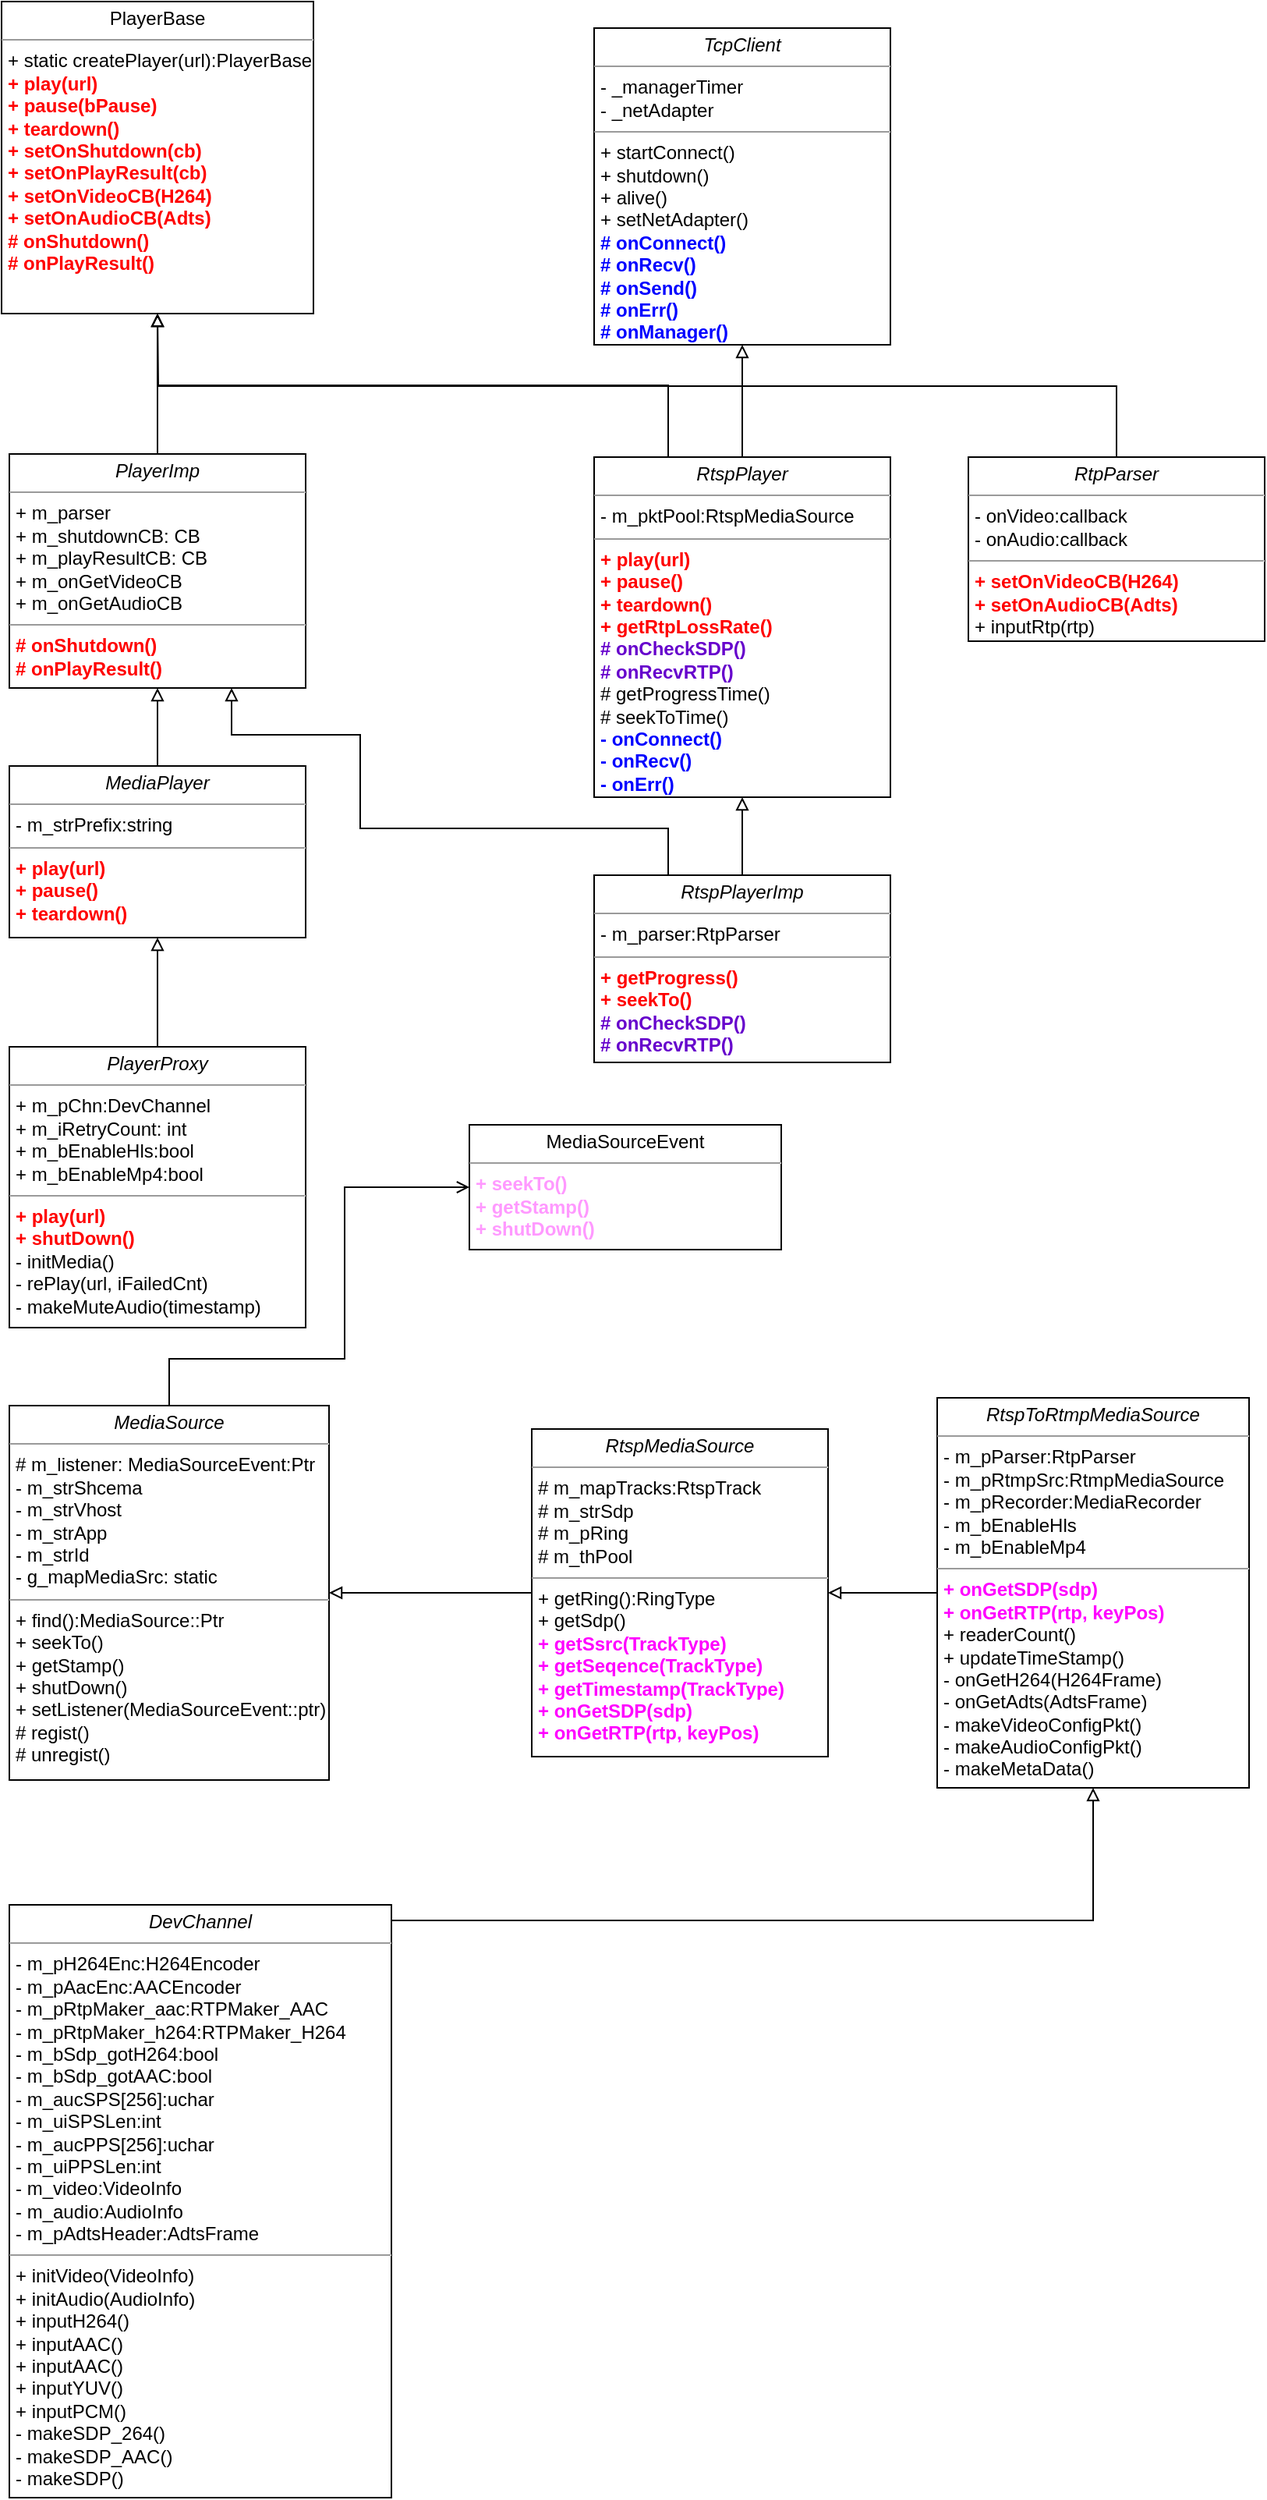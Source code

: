<mxfile version="20.8.20" type="github">
  <diagram id="C5RBs43oDa-KdzZeNtuy" name="Page-1">
    <mxGraphModel dx="1010" dy="615" grid="1" gridSize="10" guides="1" tooltips="1" connect="1" arrows="1" fold="1" page="1" pageScale="1" pageWidth="827" pageHeight="1169" math="0" shadow="0">
      <root>
        <mxCell id="WIyWlLk6GJQsqaUBKTNV-0" />
        <mxCell id="WIyWlLk6GJQsqaUBKTNV-1" parent="WIyWlLk6GJQsqaUBKTNV-0" />
        <mxCell id="rqAOylJ9n7tB9nrNtwRG-46" value="&lt;p style=&quot;margin:0px;margin-top:4px;text-align:center;&quot;&gt;PlayerBase&lt;/p&gt;&lt;hr size=&quot;1&quot;&gt;&lt;p style=&quot;margin:0px;margin-left:4px;&quot;&gt;+ static createPlayer(url):PlayerBase&lt;/p&gt;&lt;p style=&quot;margin:0px;margin-left:4px;&quot;&gt;&lt;font style=&quot;&quot; color=&quot;#ff0000&quot;&gt;&lt;b&gt;+ play(url)&lt;br&gt;+ pause(bPause)&lt;/b&gt;&lt;/font&gt;&lt;/p&gt;&lt;p style=&quot;margin:0px;margin-left:4px;&quot;&gt;&lt;font style=&quot;&quot; color=&quot;#ff0000&quot;&gt;&lt;b&gt;+ teardown()&lt;/b&gt;&lt;/font&gt;&lt;/p&gt;&lt;p style=&quot;margin:0px;margin-left:4px;&quot;&gt;&lt;b&gt;&lt;font color=&quot;#ff0000&quot;&gt;+ setOnShutdown(cb)&lt;/font&gt;&lt;/b&gt;&lt;/p&gt;&lt;p style=&quot;margin:0px;margin-left:4px;&quot;&gt;&lt;b&gt;&lt;font color=&quot;#ff0000&quot;&gt;+ setOnPlayResult(cb)&lt;/font&gt;&lt;/b&gt;&lt;/p&gt;&lt;p style=&quot;margin:0px;margin-left:4px;&quot;&gt;&lt;b&gt;&lt;font color=&quot;#ff0000&quot;&gt;+ setOnVideoCB(H264)&lt;/font&gt;&lt;/b&gt;&lt;/p&gt;&lt;p style=&quot;margin:0px;margin-left:4px;&quot;&gt;&lt;b&gt;&lt;font color=&quot;#ff0000&quot;&gt;+ setOnAudioCB(Adts)&lt;/font&gt;&lt;/b&gt;&lt;/p&gt;&lt;p style=&quot;margin:0px;margin-left:4px;&quot;&gt;&lt;b&gt;&lt;font color=&quot;#ff0000&quot;&gt;# onShutdown()&lt;/font&gt;&lt;/b&gt;&lt;/p&gt;&lt;p style=&quot;margin:0px;margin-left:4px;&quot;&gt;&lt;b&gt;&lt;font color=&quot;#ff0000&quot;&gt;# onPlayResult()&lt;/font&gt;&lt;/b&gt;&lt;/p&gt;&lt;p style=&quot;margin:0px;margin-left:4px;&quot;&gt;&lt;br&gt;&lt;/p&gt;" style="verticalAlign=top;align=left;overflow=fill;fontSize=12;fontFamily=Helvetica;html=1;rounded=0;shadow=0;comic=0;labelBackgroundColor=none;strokeWidth=1" vertex="1" parent="WIyWlLk6GJQsqaUBKTNV-1">
          <mxGeometry x="60" y="70" width="200" height="200" as="geometry" />
        </mxCell>
        <mxCell id="rqAOylJ9n7tB9nrNtwRG-60" style="edgeStyle=orthogonalEdgeStyle;rounded=0;orthogonalLoop=1;jettySize=auto;html=1;exitX=0.5;exitY=0;exitDx=0;exitDy=0;endArrow=block;endFill=0;" edge="1" parent="WIyWlLk6GJQsqaUBKTNV-1" source="rqAOylJ9n7tB9nrNtwRG-58" target="rqAOylJ9n7tB9nrNtwRG-46">
          <mxGeometry relative="1" as="geometry" />
        </mxCell>
        <mxCell id="rqAOylJ9n7tB9nrNtwRG-58" value="&lt;p style=&quot;margin:0px;margin-top:4px;text-align:center;&quot;&gt;&lt;i&gt;PlayerImp&lt;/i&gt;&lt;/p&gt;&lt;hr size=&quot;1&quot;&gt;&lt;p style=&quot;margin:0px;margin-left:4px;&quot;&gt;+ m_parser&lt;/p&gt;&lt;p style=&quot;margin:0px;margin-left:4px;&quot;&gt;+ m_shutdownCB: CB&lt;br&gt;+ m_playResultCB: CB&lt;/p&gt;&lt;p style=&quot;margin:0px;margin-left:4px;&quot;&gt;+ m_onGetVideoCB&lt;/p&gt;&lt;p style=&quot;margin:0px;margin-left:4px;&quot;&gt;+ m_onGetAudioCB&lt;/p&gt;&lt;hr size=&quot;1&quot;&gt;&lt;p style=&quot;border-color: var(--border-color); margin: 0px 0px 0px 4px;&quot;&gt;&lt;b&gt;&lt;font color=&quot;#ff0000&quot;&gt;# onShutdown()&lt;/font&gt;&lt;/b&gt;&lt;/p&gt;&lt;p style=&quot;border-color: var(--border-color); margin: 0px 0px 0px 4px;&quot;&gt;&lt;b&gt;&lt;font color=&quot;#ff0000&quot;&gt;# onPlayResult()&lt;/font&gt;&lt;/b&gt;&lt;/p&gt;" style="verticalAlign=top;align=left;overflow=fill;fontSize=12;fontFamily=Helvetica;html=1;rounded=0;shadow=0;comic=0;labelBackgroundColor=none;strokeWidth=1" vertex="1" parent="WIyWlLk6GJQsqaUBKTNV-1">
          <mxGeometry x="65" y="360" width="190" height="150" as="geometry" />
        </mxCell>
        <mxCell id="rqAOylJ9n7tB9nrNtwRG-63" value="" style="edgeStyle=orthogonalEdgeStyle;rounded=0;orthogonalLoop=1;jettySize=auto;html=1;endArrow=block;endFill=0;" edge="1" parent="WIyWlLk6GJQsqaUBKTNV-1" source="rqAOylJ9n7tB9nrNtwRG-61" target="rqAOylJ9n7tB9nrNtwRG-58">
          <mxGeometry relative="1" as="geometry" />
        </mxCell>
        <mxCell id="rqAOylJ9n7tB9nrNtwRG-61" value="&lt;p style=&quot;margin:0px;margin-top:4px;text-align:center;&quot;&gt;&lt;i&gt;MediaPlayer&lt;/i&gt;&lt;/p&gt;&lt;hr size=&quot;1&quot;&gt;&lt;p style=&quot;margin:0px;margin-left:4px;&quot;&gt;- m_strPrefix:string&lt;/p&gt;&lt;hr size=&quot;1&quot;&gt;&lt;p style=&quot;border-color: var(--border-color); margin: 0px 0px 0px 4px;&quot;&gt;&lt;b&gt;&lt;font color=&quot;#ff0000&quot;&gt;+ play(url)&lt;/font&gt;&lt;/b&gt;&lt;/p&gt;&lt;p style=&quot;border-color: var(--border-color); margin: 0px 0px 0px 4px;&quot;&gt;&lt;b&gt;&lt;font color=&quot;#ff0000&quot;&gt;+ pause()&lt;/font&gt;&lt;/b&gt;&lt;/p&gt;&lt;p style=&quot;border-color: var(--border-color); margin: 0px 0px 0px 4px;&quot;&gt;&lt;b&gt;&lt;font color=&quot;#ff0000&quot;&gt;+ teardown()&lt;/font&gt;&lt;/b&gt;&lt;/p&gt;" style="verticalAlign=top;align=left;overflow=fill;fontSize=12;fontFamily=Helvetica;html=1;rounded=0;shadow=0;comic=0;labelBackgroundColor=none;strokeWidth=1" vertex="1" parent="WIyWlLk6GJQsqaUBKTNV-1">
          <mxGeometry x="65" y="560" width="190" height="110" as="geometry" />
        </mxCell>
        <mxCell id="rqAOylJ9n7tB9nrNtwRG-65" value="" style="edgeStyle=orthogonalEdgeStyle;rounded=0;orthogonalLoop=1;jettySize=auto;html=1;endArrow=block;endFill=0;" edge="1" parent="WIyWlLk6GJQsqaUBKTNV-1" source="rqAOylJ9n7tB9nrNtwRG-64" target="rqAOylJ9n7tB9nrNtwRG-61">
          <mxGeometry relative="1" as="geometry" />
        </mxCell>
        <mxCell id="rqAOylJ9n7tB9nrNtwRG-64" value="&lt;p style=&quot;margin:0px;margin-top:4px;text-align:center;&quot;&gt;&lt;i&gt;PlayerProxy&lt;/i&gt;&lt;/p&gt;&lt;hr size=&quot;1&quot;&gt;&lt;p style=&quot;margin:0px;margin-left:4px;&quot;&gt;+ m_pChn:DevChannel&lt;/p&gt;&lt;p style=&quot;margin:0px;margin-left:4px;&quot;&gt;+ m_iRetryCount: int&lt;br&gt;+ m_bEnableHls:bool&lt;/p&gt;&lt;p style=&quot;margin:0px;margin-left:4px;&quot;&gt;+ m_bEnableMp4:bool&lt;/p&gt;&lt;hr size=&quot;1&quot;&gt;&lt;p style=&quot;border-color: var(--border-color); margin: 0px 0px 0px 4px;&quot;&gt;&lt;b&gt;&lt;font color=&quot;#ff0000&quot;&gt;+ play(url)&lt;/font&gt;&lt;/b&gt;&lt;/p&gt;&lt;p style=&quot;border-color: var(--border-color); margin: 0px 0px 0px 4px;&quot;&gt;&lt;b&gt;&lt;font color=&quot;#ff0000&quot;&gt;+ shutDown()&lt;/font&gt;&lt;/b&gt;&lt;/p&gt;&lt;p style=&quot;border-color: var(--border-color); margin: 0px 0px 0px 4px;&quot;&gt;- initMedia()&lt;/p&gt;&lt;p style=&quot;border-color: var(--border-color); margin: 0px 0px 0px 4px;&quot;&gt;- rePlay(url, iFailedCnt)&lt;/p&gt;&lt;p style=&quot;border-color: var(--border-color); margin: 0px 0px 0px 4px;&quot;&gt;- makeMuteAudio(timestamp)&lt;/p&gt;" style="verticalAlign=top;align=left;overflow=fill;fontSize=12;fontFamily=Helvetica;html=1;rounded=0;shadow=0;comic=0;labelBackgroundColor=none;strokeWidth=1" vertex="1" parent="WIyWlLk6GJQsqaUBKTNV-1">
          <mxGeometry x="65" y="740" width="190" height="180" as="geometry" />
        </mxCell>
        <mxCell id="rqAOylJ9n7tB9nrNtwRG-66" value="&lt;p style=&quot;margin:0px;margin-top:4px;text-align:center;&quot;&gt;&lt;i&gt;TcpClient&lt;/i&gt;&lt;/p&gt;&lt;hr size=&quot;1&quot;&gt;&lt;p style=&quot;margin:0px;margin-left:4px;&quot;&gt;- _managerTimer&lt;/p&gt;&lt;p style=&quot;margin:0px;margin-left:4px;&quot;&gt;- _netAdapter&lt;br&gt;&lt;/p&gt;&lt;hr size=&quot;1&quot;&gt;&lt;p style=&quot;border-color: var(--border-color); margin: 0px 0px 0px 4px;&quot;&gt;+ startConnect()&lt;/p&gt;&lt;p style=&quot;border-color: var(--border-color); margin: 0px 0px 0px 4px;&quot;&gt;+ shutdown()&lt;/p&gt;&lt;p style=&quot;border-color: var(--border-color); margin: 0px 0px 0px 4px;&quot;&gt;+ alive()&lt;/p&gt;&lt;p style=&quot;border-color: var(--border-color); margin: 0px 0px 0px 4px;&quot;&gt;+ setNetAdapter()&lt;/p&gt;&lt;p style=&quot;border-color: var(--border-color); margin: 0px 0px 0px 4px;&quot;&gt;&lt;b style=&quot;background-color: initial;&quot;&gt;&lt;font color=&quot;#0000ff&quot;&gt;# onConnect()&lt;/font&gt;&lt;/b&gt;&lt;br&gt;&lt;/p&gt;&lt;p style=&quot;border-color: var(--border-color); margin: 0px 0px 0px 4px;&quot;&gt;&lt;b&gt;&lt;font color=&quot;#0000ff&quot;&gt;# onRecv()&lt;/font&gt;&lt;/b&gt;&lt;/p&gt;&lt;p style=&quot;border-color: var(--border-color); margin: 0px 0px 0px 4px;&quot;&gt;&lt;b&gt;&lt;font color=&quot;#0000ff&quot;&gt;# onSend()&lt;/font&gt;&lt;/b&gt;&lt;/p&gt;&lt;p style=&quot;border-color: var(--border-color); margin: 0px 0px 0px 4px;&quot;&gt;&lt;b&gt;&lt;font color=&quot;#0000ff&quot;&gt;# onErr()&lt;/font&gt;&lt;/b&gt;&lt;/p&gt;&lt;p style=&quot;border-color: var(--border-color); margin: 0px 0px 0px 4px;&quot;&gt;&lt;b&gt;&lt;font color=&quot;#0000ff&quot;&gt;# onManager()&lt;/font&gt;&lt;/b&gt;&lt;/p&gt;" style="verticalAlign=top;align=left;overflow=fill;fontSize=12;fontFamily=Helvetica;html=1;rounded=0;shadow=0;comic=0;labelBackgroundColor=none;strokeWidth=1" vertex="1" parent="WIyWlLk6GJQsqaUBKTNV-1">
          <mxGeometry x="440" y="87" width="190" height="203" as="geometry" />
        </mxCell>
        <mxCell id="rqAOylJ9n7tB9nrNtwRG-69" value="" style="edgeStyle=orthogonalEdgeStyle;rounded=0;orthogonalLoop=1;jettySize=auto;html=1;endArrow=block;endFill=0;" edge="1" parent="WIyWlLk6GJQsqaUBKTNV-1" source="rqAOylJ9n7tB9nrNtwRG-68" target="rqAOylJ9n7tB9nrNtwRG-66">
          <mxGeometry relative="1" as="geometry" />
        </mxCell>
        <mxCell id="rqAOylJ9n7tB9nrNtwRG-70" style="edgeStyle=orthogonalEdgeStyle;rounded=0;orthogonalLoop=1;jettySize=auto;html=1;exitX=0.25;exitY=0;exitDx=0;exitDy=0;endArrow=block;endFill=0;entryX=0.5;entryY=1;entryDx=0;entryDy=0;" edge="1" parent="WIyWlLk6GJQsqaUBKTNV-1" source="rqAOylJ9n7tB9nrNtwRG-68" target="rqAOylJ9n7tB9nrNtwRG-46">
          <mxGeometry relative="1" as="geometry">
            <mxPoint x="160" y="310" as="targetPoint" />
          </mxGeometry>
        </mxCell>
        <mxCell id="rqAOylJ9n7tB9nrNtwRG-68" value="&lt;p style=&quot;margin:0px;margin-top:4px;text-align:center;&quot;&gt;&lt;i&gt;RtspPlayer&lt;/i&gt;&lt;/p&gt;&lt;hr size=&quot;1&quot;&gt;&lt;p style=&quot;margin:0px;margin-left:4px;&quot;&gt;- m_pktPool:RtspMediaSource&lt;/p&gt;&lt;hr size=&quot;1&quot;&gt;&lt;p style=&quot;border-color: var(--border-color); margin: 0px 0px 0px 4px;&quot;&gt;&lt;b style=&quot;border-color: var(--border-color);&quot;&gt;&lt;font style=&quot;border-color: var(--border-color);&quot; color=&quot;#ff0000&quot;&gt;+ play(url)&lt;/font&gt;&lt;/b&gt;&lt;/p&gt;&lt;p style=&quot;border-color: var(--border-color); margin: 0px 0px 0px 4px;&quot;&gt;&lt;b style=&quot;border-color: var(--border-color);&quot;&gt;&lt;font style=&quot;border-color: var(--border-color);&quot; color=&quot;#ff0000&quot;&gt;+ pause()&lt;/font&gt;&lt;/b&gt;&lt;/p&gt;&lt;p style=&quot;border-color: var(--border-color); margin: 0px 0px 0px 4px;&quot;&gt;&lt;b style=&quot;border-color: var(--border-color);&quot;&gt;&lt;font style=&quot;border-color: var(--border-color);&quot; color=&quot;#ff0000&quot;&gt;+ teardown()&lt;/font&gt;&lt;/b&gt;&lt;/p&gt;&lt;p style=&quot;border-color: var(--border-color); margin: 0px 0px 0px 4px;&quot;&gt;&lt;b style=&quot;border-color: var(--border-color);&quot;&gt;&lt;font style=&quot;border-color: var(--border-color);&quot; color=&quot;#ff0000&quot;&gt;+ getRtpLossRate()&lt;/font&gt;&lt;/b&gt;&lt;/p&gt;&lt;p style=&quot;border-color: var(--border-color); margin: 0px 0px 0px 4px;&quot;&gt;&lt;font color=&quot;#6600cc&quot;&gt;&lt;b&gt;# onCheckSDP()&lt;/b&gt;&lt;/font&gt;&lt;/p&gt;&lt;p style=&quot;border-color: var(--border-color); margin: 0px 0px 0px 4px;&quot;&gt;&lt;font color=&quot;#6600cc&quot;&gt;&lt;b&gt;# onRecvRTP()&lt;/b&gt;&lt;/font&gt;&lt;/p&gt;&lt;p style=&quot;border-color: var(--border-color); margin: 0px 0px 0px 4px;&quot;&gt;# getProgressTime()&lt;/p&gt;&lt;p style=&quot;border-color: var(--border-color); margin: 0px 0px 0px 4px;&quot;&gt;# seekToTime()&lt;/p&gt;&lt;p style=&quot;border-color: var(--border-color); margin: 0px 0px 0px 4px;&quot;&gt;&lt;b style=&quot;border-color: var(--border-color); background-color: initial;&quot;&gt;&lt;font style=&quot;border-color: var(--border-color);&quot; color=&quot;#0000ff&quot;&gt;- onConnect()&lt;/font&gt;&lt;/b&gt;&lt;br style=&quot;border-color: var(--border-color);&quot;&gt;&lt;/p&gt;&lt;p style=&quot;border-color: var(--border-color); margin: 0px 0px 0px 4px;&quot;&gt;&lt;b style=&quot;border-color: var(--border-color);&quot;&gt;&lt;font style=&quot;border-color: var(--border-color);&quot; color=&quot;#0000ff&quot;&gt;- onRecv()&lt;/font&gt;&lt;/b&gt;&lt;/p&gt;&lt;p style=&quot;border-color: var(--border-color); margin: 0px 0px 0px 4px;&quot;&gt;&lt;b style=&quot;border-color: var(--border-color);&quot;&gt;&lt;font style=&quot;border-color: var(--border-color);&quot; color=&quot;#0000ff&quot;&gt;- onErr()&lt;/font&gt;&lt;/b&gt;&lt;/p&gt;" style="verticalAlign=top;align=left;overflow=fill;fontSize=12;fontFamily=Helvetica;html=1;rounded=0;shadow=0;comic=0;labelBackgroundColor=none;strokeWidth=1" vertex="1" parent="WIyWlLk6GJQsqaUBKTNV-1">
          <mxGeometry x="440" y="362" width="190" height="218" as="geometry" />
        </mxCell>
        <mxCell id="rqAOylJ9n7tB9nrNtwRG-73" style="edgeStyle=orthogonalEdgeStyle;rounded=0;orthogonalLoop=1;jettySize=auto;html=1;exitX=0.5;exitY=0;exitDx=0;exitDy=0;fontColor=#6600CC;endArrow=block;endFill=0;" edge="1" parent="WIyWlLk6GJQsqaUBKTNV-1" source="rqAOylJ9n7tB9nrNtwRG-71">
          <mxGeometry relative="1" as="geometry">
            <mxPoint x="160" y="270" as="targetPoint" />
          </mxGeometry>
        </mxCell>
        <mxCell id="rqAOylJ9n7tB9nrNtwRG-71" value="&lt;p style=&quot;margin:0px;margin-top:4px;text-align:center;&quot;&gt;&lt;i&gt;RtpParser&lt;/i&gt;&lt;/p&gt;&lt;hr size=&quot;1&quot;&gt;&lt;p style=&quot;margin:0px;margin-left:4px;&quot;&gt;- onVideo:callback&lt;/p&gt;&lt;p style=&quot;margin:0px;margin-left:4px;&quot;&gt;- onAudio:callback&lt;/p&gt;&lt;hr size=&quot;1&quot;&gt;&lt;p style=&quot;border-color: var(--border-color); margin: 0px 0px 0px 4px;&quot;&gt;&lt;b style=&quot;border-color: var(--border-color);&quot;&gt;&lt;font style=&quot;border-color: var(--border-color);&quot; color=&quot;#ff0000&quot;&gt;+ setOnVideoCB(H264)&lt;/font&gt;&lt;/b&gt;&lt;/p&gt;&lt;p style=&quot;border-color: var(--border-color); margin: 0px 0px 0px 4px;&quot;&gt;&lt;b style=&quot;border-color: var(--border-color);&quot;&gt;&lt;font style=&quot;border-color: var(--border-color);&quot; color=&quot;#ff0000&quot;&gt;+ setOnAudioCB(Adts)&lt;/font&gt;&lt;/b&gt;&lt;/p&gt;&lt;p style=&quot;border-color: var(--border-color); margin: 0px 0px 0px 4px;&quot;&gt;+ inputRtp(rtp)&lt;br&gt;&lt;/p&gt;" style="verticalAlign=top;align=left;overflow=fill;fontSize=12;fontFamily=Helvetica;html=1;rounded=0;shadow=0;comic=0;labelBackgroundColor=none;strokeWidth=1" vertex="1" parent="WIyWlLk6GJQsqaUBKTNV-1">
          <mxGeometry x="680" y="362" width="190" height="118" as="geometry" />
        </mxCell>
        <mxCell id="rqAOylJ9n7tB9nrNtwRG-75" value="" style="edgeStyle=orthogonalEdgeStyle;rounded=0;orthogonalLoop=1;jettySize=auto;html=1;fontColor=#6600CC;endArrow=block;endFill=0;" edge="1" parent="WIyWlLk6GJQsqaUBKTNV-1" source="rqAOylJ9n7tB9nrNtwRG-74" target="rqAOylJ9n7tB9nrNtwRG-68">
          <mxGeometry relative="1" as="geometry" />
        </mxCell>
        <mxCell id="rqAOylJ9n7tB9nrNtwRG-76" style="edgeStyle=orthogonalEdgeStyle;rounded=0;orthogonalLoop=1;jettySize=auto;html=1;exitX=0.25;exitY=0;exitDx=0;exitDy=0;fontColor=#6600CC;endArrow=block;endFill=0;entryX=0.75;entryY=1;entryDx=0;entryDy=0;" edge="1" parent="WIyWlLk6GJQsqaUBKTNV-1" source="rqAOylJ9n7tB9nrNtwRG-74" target="rqAOylJ9n7tB9nrNtwRG-58">
          <mxGeometry relative="1" as="geometry">
            <mxPoint x="160" y="520" as="targetPoint" />
            <Array as="points">
              <mxPoint x="488" y="600" />
              <mxPoint x="290" y="600" />
              <mxPoint x="290" y="540" />
              <mxPoint x="208" y="540" />
            </Array>
          </mxGeometry>
        </mxCell>
        <mxCell id="rqAOylJ9n7tB9nrNtwRG-74" value="&lt;p style=&quot;margin:0px;margin-top:4px;text-align:center;&quot;&gt;&lt;i&gt;RtspPlayerImp&lt;/i&gt;&lt;/p&gt;&lt;hr size=&quot;1&quot;&gt;&lt;p style=&quot;margin:0px;margin-left:4px;&quot;&gt;- m_parser:RtpParser&lt;/p&gt;&lt;hr size=&quot;1&quot;&gt;&lt;p style=&quot;border-color: var(--border-color); margin: 0px 0px 0px 4px;&quot;&gt;&lt;b style=&quot;border-color: var(--border-color);&quot;&gt;&lt;font style=&quot;border-color: var(--border-color);&quot; color=&quot;#ff0000&quot;&gt;+ getProgress()&lt;/font&gt;&lt;/b&gt;&lt;/p&gt;&lt;p style=&quot;border-color: var(--border-color); margin: 0px 0px 0px 4px;&quot;&gt;&lt;b style=&quot;border-color: var(--border-color);&quot;&gt;&lt;font style=&quot;border-color: var(--border-color);&quot; color=&quot;#ff0000&quot;&gt;+ seekTo()&lt;/font&gt;&lt;/b&gt;&lt;/p&gt;&lt;p style=&quot;border-color: var(--border-color); margin: 0px 0px 0px 4px;&quot;&gt;&lt;font color=&quot;#6600cc&quot;&gt;&lt;b&gt;# onCheckSDP()&lt;/b&gt;&lt;/font&gt;&lt;/p&gt;&lt;p style=&quot;border-color: var(--border-color); margin: 0px 0px 0px 4px;&quot;&gt;&lt;font color=&quot;#6600cc&quot;&gt;&lt;b&gt;# onRecvRTP()&lt;/b&gt;&lt;/font&gt;&lt;/p&gt;&lt;p style=&quot;border-color: var(--border-color); margin: 0px 0px 0px 4px;&quot;&gt;&lt;br&gt;&lt;/p&gt;" style="verticalAlign=top;align=left;overflow=fill;fontSize=12;fontFamily=Helvetica;html=1;rounded=0;shadow=0;comic=0;labelBackgroundColor=none;strokeWidth=1" vertex="1" parent="WIyWlLk6GJQsqaUBKTNV-1">
          <mxGeometry x="440" y="630" width="190" height="120" as="geometry" />
        </mxCell>
        <mxCell id="rqAOylJ9n7tB9nrNtwRG-79" style="edgeStyle=orthogonalEdgeStyle;rounded=0;orthogonalLoop=1;jettySize=auto;html=1;exitX=0.5;exitY=0;exitDx=0;exitDy=0;entryX=0;entryY=0.5;entryDx=0;entryDy=0;fontColor=#FF99FF;endArrow=open;endFill=0;" edge="1" parent="WIyWlLk6GJQsqaUBKTNV-1" source="rqAOylJ9n7tB9nrNtwRG-77" target="rqAOylJ9n7tB9nrNtwRG-78">
          <mxGeometry relative="1" as="geometry">
            <Array as="points">
              <mxPoint x="168" y="940" />
              <mxPoint x="280" y="940" />
              <mxPoint x="280" y="830" />
            </Array>
          </mxGeometry>
        </mxCell>
        <mxCell id="rqAOylJ9n7tB9nrNtwRG-77" value="&lt;p style=&quot;margin:0px;margin-top:4px;text-align:center;&quot;&gt;&lt;i&gt;MediaSource&lt;/i&gt;&lt;/p&gt;&lt;hr size=&quot;1&quot;&gt;&lt;p style=&quot;margin:0px;margin-left:4px;&quot;&gt;# m_listener: MediaSourceEvent:Ptr&lt;/p&gt;&lt;p style=&quot;margin:0px;margin-left:4px;&quot;&gt;- m_strShcema&lt;/p&gt;&lt;p style=&quot;margin:0px;margin-left:4px;&quot;&gt;- m_strVhost&lt;/p&gt;&lt;p style=&quot;margin:0px;margin-left:4px;&quot;&gt;- m_strApp&lt;/p&gt;&lt;p style=&quot;margin:0px;margin-left:4px;&quot;&gt;- m_strId&lt;/p&gt;&lt;p style=&quot;margin:0px;margin-left:4px;&quot;&gt;- g_mapMediaSrc: static&lt;/p&gt;&lt;hr size=&quot;1&quot;&gt;&lt;p style=&quot;border-color: var(--border-color); margin: 0px 0px 0px 4px;&quot;&gt;&lt;span style=&quot;background-color: initial;&quot;&gt;+ find():MediaSource::Ptr&lt;/span&gt;&lt;br&gt;&lt;/p&gt;&lt;p style=&quot;border-color: var(--border-color); margin: 0px 0px 0px 4px;&quot;&gt;+ seekTo()&lt;/p&gt;&lt;p style=&quot;border-color: var(--border-color); margin: 0px 0px 0px 4px;&quot;&gt;+ getStamp()&lt;/p&gt;&lt;p style=&quot;border-color: var(--border-color); margin: 0px 0px 0px 4px;&quot;&gt;+ shutDown()&lt;/p&gt;&lt;p style=&quot;border-color: var(--border-color); margin: 0px 0px 0px 4px;&quot;&gt;+ setListener(MediaSourceEvent::ptr)&lt;/p&gt;&lt;p style=&quot;border-color: var(--border-color); margin: 0px 0px 0px 4px;&quot;&gt;# regist()&lt;/p&gt;&lt;p style=&quot;border-color: var(--border-color); margin: 0px 0px 0px 4px;&quot;&gt;# unregist()&lt;/p&gt;&lt;p style=&quot;border-color: var(--border-color); margin: 0px 0px 0px 4px;&quot;&gt;&lt;br&gt;&lt;/p&gt;" style="verticalAlign=top;align=left;overflow=fill;fontSize=12;fontFamily=Helvetica;html=1;rounded=0;shadow=0;comic=0;labelBackgroundColor=none;strokeWidth=1" vertex="1" parent="WIyWlLk6GJQsqaUBKTNV-1">
          <mxGeometry x="65" y="970" width="205" height="240" as="geometry" />
        </mxCell>
        <mxCell id="rqAOylJ9n7tB9nrNtwRG-78" value="&lt;p style=&quot;margin:0px;margin-top:4px;text-align:center;&quot;&gt;MediaSourceEvent&lt;/p&gt;&lt;hr size=&quot;1&quot;&gt;&lt;p style=&quot;margin:0px;margin-left:4px;&quot;&gt;&lt;font color=&quot;#ff99ff&quot;&gt;&lt;span style=&quot;background-color: initial;&quot;&gt;&lt;b style=&quot;&quot;&gt;+ seekTo()&lt;/b&gt;&lt;/span&gt;&lt;br&gt;&lt;/font&gt;&lt;/p&gt;&lt;p style=&quot;margin:0px;margin-left:4px;&quot;&gt;&lt;b&gt;&lt;font color=&quot;#ff99ff&quot;&gt;+ getStamp()&lt;/font&gt;&lt;/b&gt;&lt;/p&gt;&lt;p style=&quot;margin:0px;margin-left:4px;&quot;&gt;&lt;b style=&quot;&quot;&gt;&lt;font color=&quot;#ff99ff&quot;&gt;+ shutDown()&lt;/font&gt;&lt;/b&gt;&lt;/p&gt;&lt;p style=&quot;margin:0px;margin-left:4px;&quot;&gt;&lt;br&gt;&lt;/p&gt;&lt;p style=&quot;margin:0px;margin-left:4px;&quot;&gt;&lt;br&gt;&lt;/p&gt;" style="verticalAlign=top;align=left;overflow=fill;fontSize=12;fontFamily=Helvetica;html=1;rounded=0;shadow=0;comic=0;labelBackgroundColor=none;strokeWidth=1" vertex="1" parent="WIyWlLk6GJQsqaUBKTNV-1">
          <mxGeometry x="360" y="790" width="200" height="80" as="geometry" />
        </mxCell>
        <mxCell id="rqAOylJ9n7tB9nrNtwRG-81" style="edgeStyle=orthogonalEdgeStyle;rounded=0;orthogonalLoop=1;jettySize=auto;html=1;exitX=0;exitY=0.5;exitDx=0;exitDy=0;fontColor=#FF00FF;endArrow=block;endFill=0;" edge="1" parent="WIyWlLk6GJQsqaUBKTNV-1" source="rqAOylJ9n7tB9nrNtwRG-80" target="rqAOylJ9n7tB9nrNtwRG-77">
          <mxGeometry relative="1" as="geometry" />
        </mxCell>
        <mxCell id="rqAOylJ9n7tB9nrNtwRG-80" value="&lt;p style=&quot;margin:0px;margin-top:4px;text-align:center;&quot;&gt;&lt;i&gt;RtspMediaSource&lt;/i&gt;&lt;/p&gt;&lt;hr size=&quot;1&quot;&gt;&lt;p style=&quot;margin:0px;margin-left:4px;&quot;&gt;# m_mapTracks:RtspTrack&lt;/p&gt;&lt;p style=&quot;margin:0px;margin-left:4px;&quot;&gt;# m_strSdp&lt;/p&gt;&lt;p style=&quot;margin:0px;margin-left:4px;&quot;&gt;# m_pRing&lt;/p&gt;&lt;p style=&quot;margin:0px;margin-left:4px;&quot;&gt;# m_thPool&lt;/p&gt;&lt;hr size=&quot;1&quot;&gt;&lt;p style=&quot;border-color: var(--border-color); margin: 0px 0px 0px 4px;&quot;&gt;&lt;span style=&quot;background-color: initial;&quot;&gt;+ getRing():RingType&lt;/span&gt;&lt;br&gt;&lt;/p&gt;&lt;p style=&quot;border-color: var(--border-color); margin: 0px 0px 0px 4px;&quot;&gt;+ getSdp()&lt;/p&gt;&lt;p style=&quot;border-color: var(--border-color); margin: 0px 0px 0px 4px;&quot;&gt;&lt;b&gt;&lt;font color=&quot;#ff00ff&quot;&gt;+ getSsrc(TrackType)&lt;/font&gt;&lt;/b&gt;&lt;/p&gt;&lt;p style=&quot;border-color: var(--border-color); margin: 0px 0px 0px 4px;&quot;&gt;&lt;b&gt;&lt;font color=&quot;#ff00ff&quot;&gt;+ getSeqence(TrackType)&lt;/font&gt;&lt;/b&gt;&lt;/p&gt;&lt;p style=&quot;border-color: var(--border-color); margin: 0px 0px 0px 4px;&quot;&gt;&lt;b&gt;&lt;font color=&quot;#ff00ff&quot;&gt;+ getTimestamp(TrackType)&lt;/font&gt;&lt;/b&gt;&lt;/p&gt;&lt;p style=&quot;border-color: var(--border-color); margin: 0px 0px 0px 4px;&quot;&gt;&lt;b&gt;&lt;font color=&quot;#ff00ff&quot;&gt;+ onGetSDP(sdp)&lt;/font&gt;&lt;/b&gt;&lt;/p&gt;&lt;p style=&quot;border-color: var(--border-color); margin: 0px 0px 0px 4px;&quot;&gt;&lt;b&gt;&lt;font color=&quot;#ff00ff&quot;&gt;+ onGetRTP(rtp, keyPos)&lt;/font&gt;&lt;/b&gt;&lt;/p&gt;&lt;p style=&quot;border-color: var(--border-color); margin: 0px 0px 0px 4px;&quot;&gt;&lt;br&gt;&lt;/p&gt;&lt;p style=&quot;border-color: var(--border-color); margin: 0px 0px 0px 4px;&quot;&gt;&lt;br&gt;&lt;/p&gt;" style="verticalAlign=top;align=left;overflow=fill;fontSize=12;fontFamily=Helvetica;html=1;rounded=0;shadow=0;comic=0;labelBackgroundColor=none;strokeWidth=1" vertex="1" parent="WIyWlLk6GJQsqaUBKTNV-1">
          <mxGeometry x="400" y="985" width="190" height="210" as="geometry" />
        </mxCell>
        <mxCell id="rqAOylJ9n7tB9nrNtwRG-84" value="" style="edgeStyle=orthogonalEdgeStyle;rounded=0;orthogonalLoop=1;jettySize=auto;html=1;fontColor=#FF00FF;endArrow=block;endFill=0;" edge="1" parent="WIyWlLk6GJQsqaUBKTNV-1" source="rqAOylJ9n7tB9nrNtwRG-82" target="rqAOylJ9n7tB9nrNtwRG-80">
          <mxGeometry relative="1" as="geometry" />
        </mxCell>
        <mxCell id="rqAOylJ9n7tB9nrNtwRG-82" value="&lt;p style=&quot;margin:0px;margin-top:4px;text-align:center;&quot;&gt;&lt;i&gt;RtspToRtmpMediaSource&lt;/i&gt;&lt;/p&gt;&lt;hr size=&quot;1&quot;&gt;&lt;p style=&quot;margin:0px;margin-left:4px;&quot;&gt;- m_pParser:RtpParser&lt;/p&gt;&lt;p style=&quot;margin:0px;margin-left:4px;&quot;&gt;- m_pRtmpSrc:RtmpMediaSource&lt;/p&gt;&lt;p style=&quot;margin:0px;margin-left:4px;&quot;&gt;- m_pRecorder:MediaRecorder&lt;/p&gt;&lt;p style=&quot;margin:0px;margin-left:4px;&quot;&gt;- m_bEnableHls&lt;/p&gt;&lt;p style=&quot;margin:0px;margin-left:4px;&quot;&gt;- m_bEnableMp4&lt;/p&gt;&lt;hr size=&quot;1&quot;&gt;&lt;p style=&quot;border-color: var(--border-color); margin: 0px 0px 0px 4px;&quot;&gt;&lt;b style=&quot;background-color: initial;&quot;&gt;&lt;font color=&quot;#ff00ff&quot;&gt;+ onGetSDP(sdp)&lt;/font&gt;&lt;/b&gt;&lt;br&gt;&lt;/p&gt;&lt;p style=&quot;border-color: var(--border-color); margin: 0px 0px 0px 4px;&quot;&gt;&lt;b&gt;&lt;font color=&quot;#ff00ff&quot;&gt;+ onGetRTP(rtp, keyPos)&lt;/font&gt;&lt;/b&gt;&lt;/p&gt;&lt;p style=&quot;border-color: var(--border-color); margin: 0px 0px 0px 4px;&quot;&gt;+ readerCount()&lt;/p&gt;&lt;p style=&quot;border-color: var(--border-color); margin: 0px 0px 0px 4px;&quot;&gt;+ updateTimeStamp()&lt;/p&gt;&lt;p style=&quot;border-color: var(--border-color); margin: 0px 0px 0px 4px;&quot;&gt;- onGetH264(H264Frame)&lt;/p&gt;&lt;p style=&quot;border-color: var(--border-color); margin: 0px 0px 0px 4px;&quot;&gt;- onGetAdts(AdtsFrame)&lt;/p&gt;&lt;p style=&quot;border-color: var(--border-color); margin: 0px 0px 0px 4px;&quot;&gt;- makeVideoConfigPkt()&lt;/p&gt;&lt;p style=&quot;border-color: var(--border-color); margin: 0px 0px 0px 4px;&quot;&gt;- makeAudioConfigPkt()&lt;/p&gt;&lt;p style=&quot;border-color: var(--border-color); margin: 0px 0px 0px 4px;&quot;&gt;- makeMetaData()&lt;/p&gt;" style="verticalAlign=top;align=left;overflow=fill;fontSize=12;fontFamily=Helvetica;html=1;rounded=0;shadow=0;comic=0;labelBackgroundColor=none;strokeWidth=1" vertex="1" parent="WIyWlLk6GJQsqaUBKTNV-1">
          <mxGeometry x="660" y="965" width="200" height="250" as="geometry" />
        </mxCell>
        <mxCell id="rqAOylJ9n7tB9nrNtwRG-87" style="edgeStyle=orthogonalEdgeStyle;rounded=0;orthogonalLoop=1;jettySize=auto;html=1;fontColor=#FF00FF;endArrow=block;endFill=0;" edge="1" parent="WIyWlLk6GJQsqaUBKTNV-1" source="rqAOylJ9n7tB9nrNtwRG-85" target="rqAOylJ9n7tB9nrNtwRG-82">
          <mxGeometry relative="1" as="geometry">
            <Array as="points">
              <mxPoint x="760" y="1300" />
            </Array>
          </mxGeometry>
        </mxCell>
        <mxCell id="rqAOylJ9n7tB9nrNtwRG-85" value="&lt;p style=&quot;margin:0px;margin-top:4px;text-align:center;&quot;&gt;&lt;i&gt;DevChannel&lt;/i&gt;&lt;/p&gt;&lt;hr size=&quot;1&quot;&gt;&lt;p style=&quot;margin:0px;margin-left:4px;&quot;&gt;- m_pH264Enc:H264Encoder&lt;/p&gt;&lt;p style=&quot;margin:0px;margin-left:4px;&quot;&gt;- m_pAacEnc:AACEncoder&lt;/p&gt;&lt;p style=&quot;margin:0px;margin-left:4px;&quot;&gt;- m_pRtpMaker_aac:RTPMaker_AAC&lt;/p&gt;&lt;p style=&quot;margin:0px;margin-left:4px;&quot;&gt;- m_pRtpMaker_h264:RTPMaker_H264&lt;/p&gt;&lt;p style=&quot;margin:0px;margin-left:4px;&quot;&gt;- m_bSdp_gotH264:bool&lt;/p&gt;&lt;p style=&quot;margin:0px;margin-left:4px;&quot;&gt;- m_bSdp_gotAAC:bool&lt;/p&gt;&lt;p style=&quot;margin:0px;margin-left:4px;&quot;&gt;- m_aucSPS[256]:uchar&lt;/p&gt;&lt;p style=&quot;margin:0px;margin-left:4px;&quot;&gt;- m_uiSPSLen:int&lt;/p&gt;&lt;p style=&quot;margin:0px;margin-left:4px;&quot;&gt;- m_aucPPS[256]:uchar&lt;/p&gt;&lt;p style=&quot;margin:0px;margin-left:4px;&quot;&gt;- m_uiPPSLen:int&lt;/p&gt;&lt;p style=&quot;margin:0px;margin-left:4px;&quot;&gt;- m_video:VideoInfo&lt;/p&gt;&lt;p style=&quot;margin:0px;margin-left:4px;&quot;&gt;- m_audio:AudioInfo&lt;/p&gt;&lt;p style=&quot;margin:0px;margin-left:4px;&quot;&gt;- m_pAdtsHeader:AdtsFrame&lt;/p&gt;&lt;hr size=&quot;1&quot;&gt;&lt;p style=&quot;border-color: var(--border-color); margin: 0px 0px 0px 4px;&quot;&gt;+ initVideo(VideoInfo)&lt;br&gt;&lt;/p&gt;&lt;p style=&quot;border-color: var(--border-color); margin: 0px 0px 0px 4px;&quot;&gt;+ initAudio(AudioInfo)&lt;/p&gt;&lt;p style=&quot;border-color: var(--border-color); margin: 0px 0px 0px 4px;&quot;&gt;+ inputH264()&lt;/p&gt;&lt;p style=&quot;border-color: var(--border-color); margin: 0px 0px 0px 4px;&quot;&gt;+ inputAAC()&lt;/p&gt;&lt;p style=&quot;border-color: var(--border-color); margin: 0px 0px 0px 4px;&quot;&gt;+ inputAAC()&lt;/p&gt;&lt;p style=&quot;border-color: var(--border-color); margin: 0px 0px 0px 4px;&quot;&gt;+ inputYUV()&lt;/p&gt;&lt;p style=&quot;border-color: var(--border-color); margin: 0px 0px 0px 4px;&quot;&gt;+ inputPCM()&lt;/p&gt;&lt;p style=&quot;border-color: var(--border-color); margin: 0px 0px 0px 4px;&quot;&gt;- makeSDP_264()&lt;/p&gt;&lt;p style=&quot;border-color: var(--border-color); margin: 0px 0px 0px 4px;&quot;&gt;- makeSDP_AAC()&lt;/p&gt;&lt;p style=&quot;border-color: var(--border-color); margin: 0px 0px 0px 4px;&quot;&gt;- makeSDP()&lt;/p&gt;" style="verticalAlign=top;align=left;overflow=fill;fontSize=12;fontFamily=Helvetica;html=1;rounded=0;shadow=0;comic=0;labelBackgroundColor=none;strokeWidth=1" vertex="1" parent="WIyWlLk6GJQsqaUBKTNV-1">
          <mxGeometry x="65" y="1290" width="245" height="380" as="geometry" />
        </mxCell>
      </root>
    </mxGraphModel>
  </diagram>
</mxfile>
